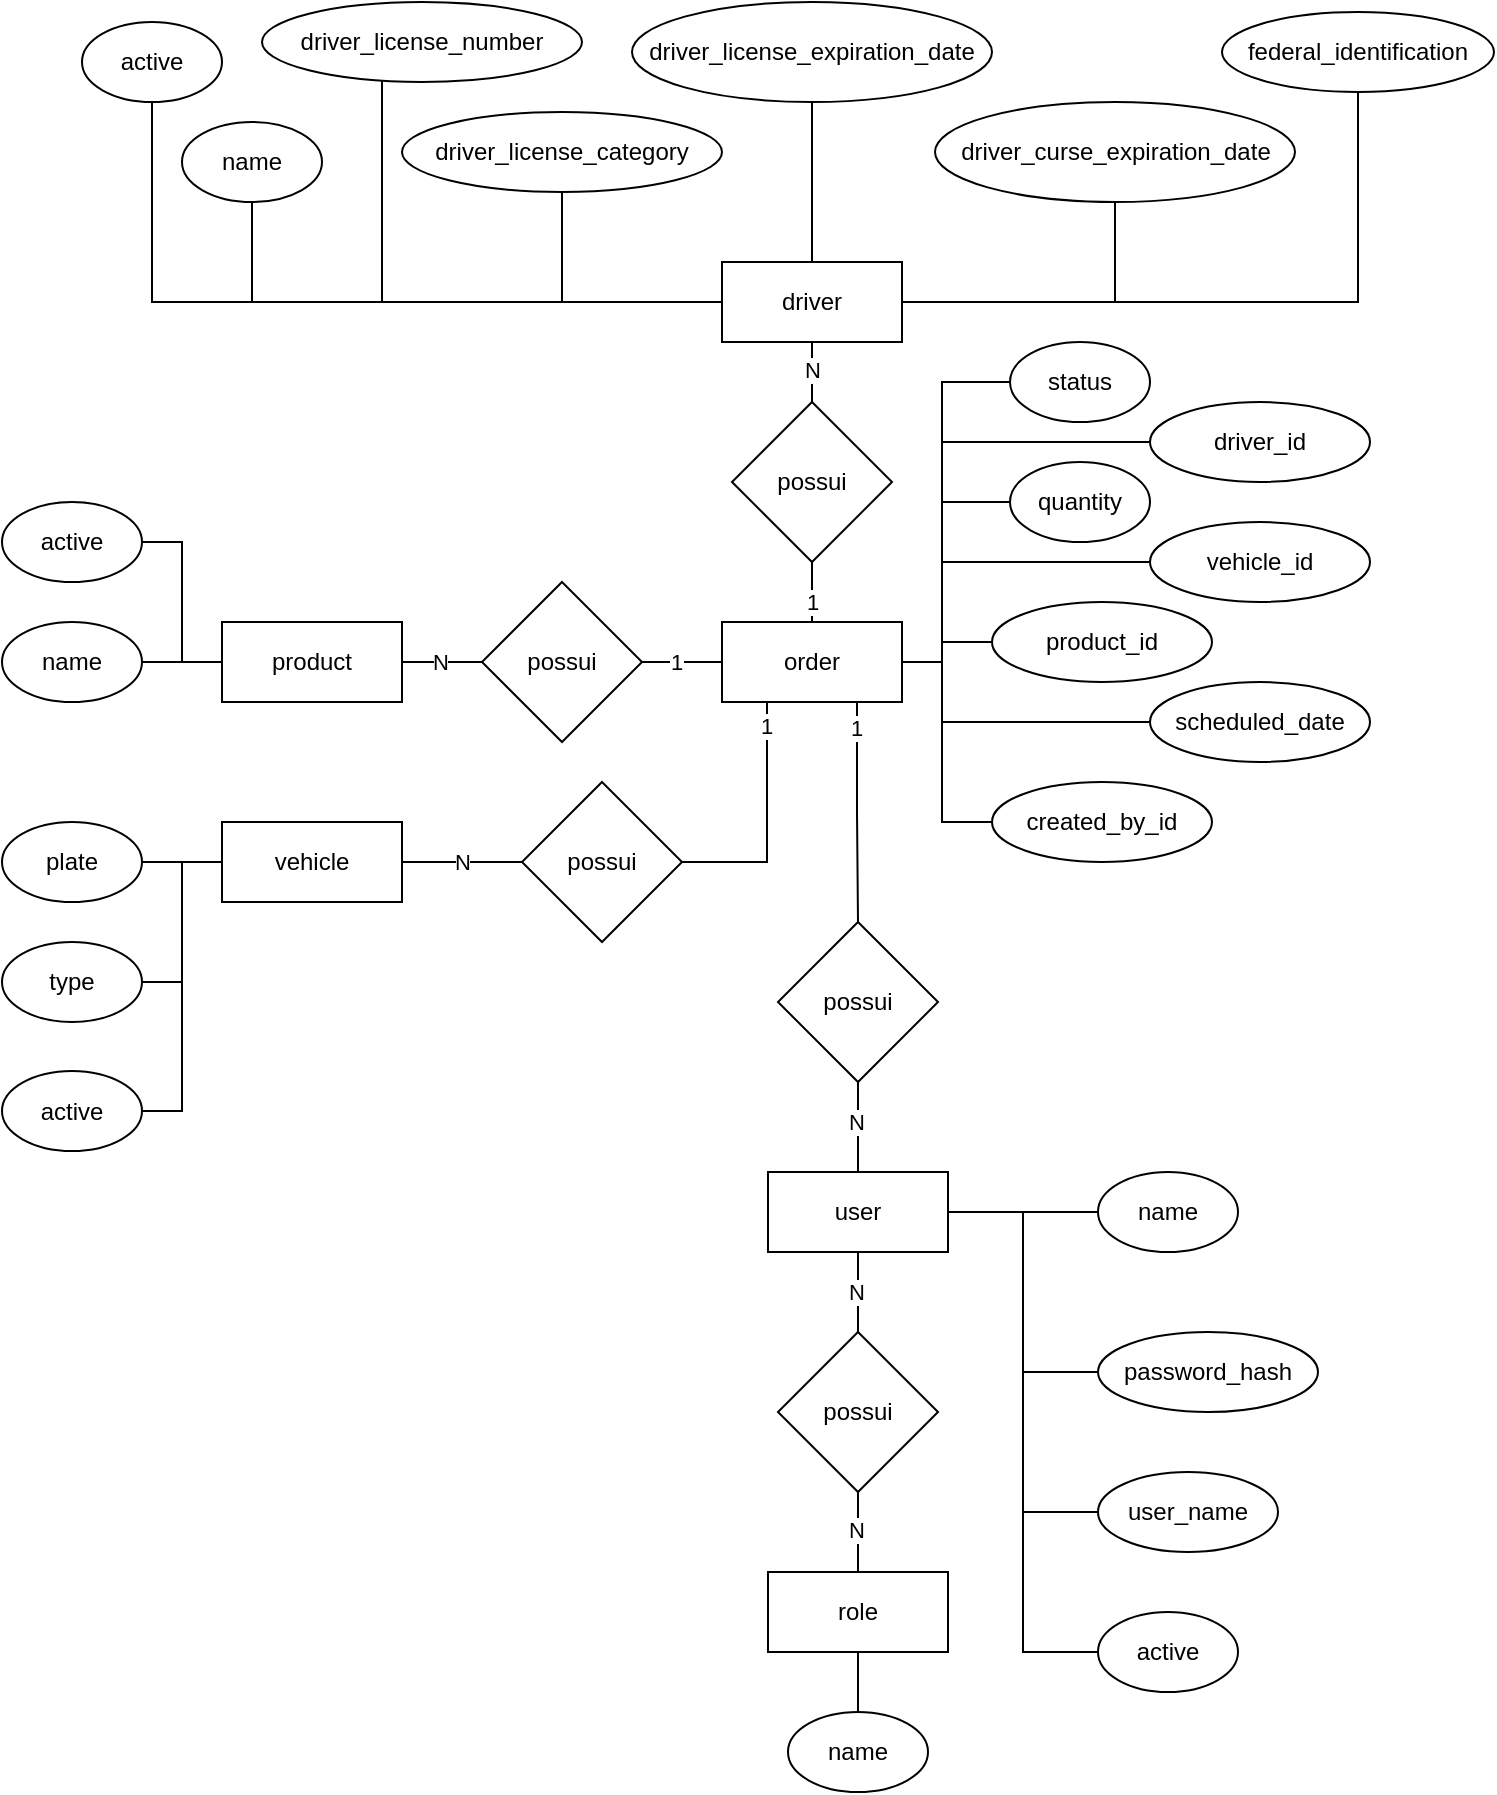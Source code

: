 <mxfile version="20.5.3" type="onedrive"><diagram id="HVvu0RddOuVQjlMrdyTZ" name="Página-1"><mxGraphModel grid="1" page="1" gridSize="10" guides="1" tooltips="1" connect="1" arrows="1" fold="1" pageScale="1" pageWidth="827" pageHeight="1169" math="0" shadow="0"><root><mxCell id="0"/><mxCell id="1" parent="0"/><mxCell id="5NxnFfdVXCCZ76Hayl01-6" style="edgeStyle=orthogonalEdgeStyle;rounded=0;orthogonalLoop=1;jettySize=auto;html=1;entryX=0.5;entryY=1;entryDx=0;entryDy=0;endArrow=none;endFill=0;" edge="1" parent="1" source="5NxnFfdVXCCZ76Hayl01-1" target="5NxnFfdVXCCZ76Hayl01-2"><mxGeometry relative="1" as="geometry"/></mxCell><mxCell id="5NxnFfdVXCCZ76Hayl01-8" value="1" style="edgeLabel;html=1;align=center;verticalAlign=middle;resizable=0;points=[];" connectable="0" vertex="1" parent="5NxnFfdVXCCZ76Hayl01-6"><mxGeometry x="-0.632" y="1" relative="1" as="geometry"><mxPoint x="1" y="-1" as="offset"/></mxGeometry></mxCell><mxCell id="5NxnFfdVXCCZ76Hayl01-11" style="edgeStyle=orthogonalEdgeStyle;rounded=0;orthogonalLoop=1;jettySize=auto;html=1;entryX=1;entryY=0.5;entryDx=0;entryDy=0;endArrow=none;endFill=0;" edge="1" parent="1" source="5NxnFfdVXCCZ76Hayl01-1" target="5NxnFfdVXCCZ76Hayl01-10"><mxGeometry relative="1" as="geometry"/></mxCell><mxCell id="5NxnFfdVXCCZ76Hayl01-13" value="1" style="edgeLabel;html=1;align=center;verticalAlign=middle;resizable=0;points=[];" connectable="0" vertex="1" parent="5NxnFfdVXCCZ76Hayl01-11"><mxGeometry x="0.171" relative="1" as="geometry"><mxPoint as="offset"/></mxGeometry></mxCell><mxCell id="5NxnFfdVXCCZ76Hayl01-17" style="edgeStyle=orthogonalEdgeStyle;rounded=0;orthogonalLoop=1;jettySize=auto;html=1;entryX=1;entryY=0.5;entryDx=0;entryDy=0;endArrow=none;endFill=0;exitX=0.25;exitY=1;exitDx=0;exitDy=0;" edge="1" parent="1" source="5NxnFfdVXCCZ76Hayl01-1" target="5NxnFfdVXCCZ76Hayl01-16"><mxGeometry relative="1" as="geometry"><Array as="points"><mxPoint x="223" y="450"/></Array></mxGeometry></mxCell><mxCell id="5NxnFfdVXCCZ76Hayl01-18" value="1" style="edgeLabel;html=1;align=center;verticalAlign=middle;resizable=0;points=[];" connectable="0" vertex="1" parent="5NxnFfdVXCCZ76Hayl01-17"><mxGeometry x="-0.856" y="-1" relative="1" as="geometry"><mxPoint y="3" as="offset"/></mxGeometry></mxCell><mxCell id="5NxnFfdVXCCZ76Hayl01-61" value="" style="edgeStyle=orthogonalEdgeStyle;rounded=0;orthogonalLoop=1;jettySize=auto;html=1;endArrow=none;endFill=0;" edge="1" parent="1" source="5NxnFfdVXCCZ76Hayl01-1" target="5NxnFfdVXCCZ76Hayl01-37"><mxGeometry relative="1" as="geometry"><Array as="points"><mxPoint x="310" y="350"/><mxPoint x="310" y="270"/></Array></mxGeometry></mxCell><mxCell id="5NxnFfdVXCCZ76Hayl01-63" style="edgeStyle=orthogonalEdgeStyle;rounded=0;orthogonalLoop=1;jettySize=auto;html=1;entryX=0;entryY=0.5;entryDx=0;entryDy=0;endArrow=none;endFill=0;" edge="1" parent="1" source="5NxnFfdVXCCZ76Hayl01-1" target="5NxnFfdVXCCZ76Hayl01-62"><mxGeometry relative="1" as="geometry"><Array as="points"><mxPoint x="310" y="350"/><mxPoint x="310" y="210"/></Array></mxGeometry></mxCell><mxCell id="5NxnFfdVXCCZ76Hayl01-84" style="edgeStyle=orthogonalEdgeStyle;rounded=0;orthogonalLoop=1;jettySize=auto;html=1;exitX=0.75;exitY=1;exitDx=0;exitDy=0;endArrow=none;endFill=0;" edge="1" parent="1" source="5NxnFfdVXCCZ76Hayl01-1" target="5NxnFfdVXCCZ76Hayl01-20"><mxGeometry relative="1" as="geometry"/></mxCell><mxCell id="5NxnFfdVXCCZ76Hayl01-85" value="1" style="edgeLabel;html=1;align=center;verticalAlign=middle;resizable=0;points=[];" connectable="0" vertex="1" parent="5NxnFfdVXCCZ76Hayl01-84"><mxGeometry x="-0.737" y="-1" relative="1" as="geometry"><mxPoint y="-2" as="offset"/></mxGeometry></mxCell><mxCell id="5NxnFfdVXCCZ76Hayl01-86" style="edgeStyle=orthogonalEdgeStyle;rounded=0;orthogonalLoop=1;jettySize=auto;html=1;entryX=0;entryY=0.5;entryDx=0;entryDy=0;endArrow=none;endFill=0;" edge="1" parent="1" source="5NxnFfdVXCCZ76Hayl01-1" target="5NxnFfdVXCCZ76Hayl01-73"><mxGeometry relative="1" as="geometry"><Array as="points"><mxPoint x="310" y="350"/><mxPoint x="310" y="430"/></Array></mxGeometry></mxCell><mxCell id="5NxnFfdVXCCZ76Hayl01-1" value="order" style="rounded=0;whiteSpace=wrap;html=1;" vertex="1" parent="1"><mxGeometry x="200" y="330" width="90" height="40" as="geometry"/></mxCell><mxCell id="5NxnFfdVXCCZ76Hayl01-5" style="edgeStyle=orthogonalEdgeStyle;rounded=0;orthogonalLoop=1;jettySize=auto;html=1;entryX=0.5;entryY=1;entryDx=0;entryDy=0;endArrow=none;endFill=0;" edge="1" parent="1" source="5NxnFfdVXCCZ76Hayl01-2" target="5NxnFfdVXCCZ76Hayl01-4"><mxGeometry relative="1" as="geometry"/></mxCell><mxCell id="5NxnFfdVXCCZ76Hayl01-7" value="N" style="edgeLabel;html=1;align=center;verticalAlign=middle;resizable=0;points=[];" connectable="0" vertex="1" parent="5NxnFfdVXCCZ76Hayl01-5"><mxGeometry x="0.045" y="1" relative="1" as="geometry"><mxPoint x="-1" y="-2" as="offset"/></mxGeometry></mxCell><mxCell id="5NxnFfdVXCCZ76Hayl01-2" value="possui" style="rhombus;whiteSpace=wrap;html=1;" vertex="1" parent="1"><mxGeometry x="205" y="220" width="80" height="80" as="geometry"/></mxCell><mxCell id="5NxnFfdVXCCZ76Hayl01-45" style="edgeStyle=orthogonalEdgeStyle;rounded=0;orthogonalLoop=1;jettySize=auto;html=1;entryX=0.5;entryY=1;entryDx=0;entryDy=0;endArrow=none;endFill=0;" edge="1" parent="1" source="5NxnFfdVXCCZ76Hayl01-4" target="5NxnFfdVXCCZ76Hayl01-33"><mxGeometry relative="1" as="geometry"/></mxCell><mxCell id="5NxnFfdVXCCZ76Hayl01-46" style="edgeStyle=orthogonalEdgeStyle;rounded=0;orthogonalLoop=1;jettySize=auto;html=1;entryX=0.5;entryY=1;entryDx=0;entryDy=0;endArrow=none;endFill=0;" edge="1" parent="1" source="5NxnFfdVXCCZ76Hayl01-4" target="5NxnFfdVXCCZ76Hayl01-39"><mxGeometry relative="1" as="geometry"/></mxCell><mxCell id="5NxnFfdVXCCZ76Hayl01-48" style="edgeStyle=orthogonalEdgeStyle;rounded=0;orthogonalLoop=1;jettySize=auto;html=1;endArrow=none;endFill=0;" edge="1" parent="1" source="5NxnFfdVXCCZ76Hayl01-4" target="5NxnFfdVXCCZ76Hayl01-40"><mxGeometry relative="1" as="geometry"><Array as="points"><mxPoint x="30" y="170"/></Array></mxGeometry></mxCell><mxCell id="5NxnFfdVXCCZ76Hayl01-49" style="edgeStyle=orthogonalEdgeStyle;rounded=0;orthogonalLoop=1;jettySize=auto;html=1;entryX=0.5;entryY=0.5;entryDx=0;entryDy=0;entryPerimeter=0;endArrow=none;endFill=0;" edge="1" parent="1" source="5NxnFfdVXCCZ76Hayl01-4" target="5NxnFfdVXCCZ76Hayl01-41"><mxGeometry relative="1" as="geometry"><Array as="points"><mxPoint x="120" y="170"/></Array></mxGeometry></mxCell><mxCell id="5NxnFfdVXCCZ76Hayl01-51" style="edgeStyle=orthogonalEdgeStyle;rounded=0;orthogonalLoop=1;jettySize=auto;html=1;endArrow=none;endFill=0;" edge="1" parent="1" source="5NxnFfdVXCCZ76Hayl01-4" target="5NxnFfdVXCCZ76Hayl01-43"><mxGeometry relative="1" as="geometry"/></mxCell><mxCell id="5NxnFfdVXCCZ76Hayl01-52" style="edgeStyle=orthogonalEdgeStyle;rounded=0;orthogonalLoop=1;jettySize=auto;html=1;endArrow=none;endFill=0;" edge="1" parent="1" source="5NxnFfdVXCCZ76Hayl01-4" target="5NxnFfdVXCCZ76Hayl01-44"><mxGeometry relative="1" as="geometry"/></mxCell><mxCell id="5NxnFfdVXCCZ76Hayl01-82" value="" style="edgeStyle=orthogonalEdgeStyle;rounded=0;orthogonalLoop=1;jettySize=auto;html=1;endArrow=none;endFill=0;" edge="1" parent="1" source="5NxnFfdVXCCZ76Hayl01-4" target="5NxnFfdVXCCZ76Hayl01-42"><mxGeometry relative="1" as="geometry"/></mxCell><mxCell id="5NxnFfdVXCCZ76Hayl01-4" value="driver" style="rounded=0;whiteSpace=wrap;html=1;" vertex="1" parent="1"><mxGeometry x="200" y="150" width="90" height="40" as="geometry"/></mxCell><mxCell id="5NxnFfdVXCCZ76Hayl01-55" style="edgeStyle=orthogonalEdgeStyle;rounded=0;orthogonalLoop=1;jettySize=auto;html=1;entryX=1;entryY=0.5;entryDx=0;entryDy=0;endArrow=none;endFill=0;" edge="1" parent="1" source="5NxnFfdVXCCZ76Hayl01-9" target="5NxnFfdVXCCZ76Hayl01-35"><mxGeometry relative="1" as="geometry"/></mxCell><mxCell id="5NxnFfdVXCCZ76Hayl01-9" value="product" style="rounded=0;whiteSpace=wrap;html=1;" vertex="1" parent="1"><mxGeometry x="-50" y="330" width="90" height="40" as="geometry"/></mxCell><mxCell id="5NxnFfdVXCCZ76Hayl01-12" style="edgeStyle=orthogonalEdgeStyle;rounded=0;orthogonalLoop=1;jettySize=auto;html=1;entryX=1;entryY=0.5;entryDx=0;entryDy=0;endArrow=none;endFill=0;" edge="1" parent="1" source="5NxnFfdVXCCZ76Hayl01-10" target="5NxnFfdVXCCZ76Hayl01-9"><mxGeometry relative="1" as="geometry"/></mxCell><mxCell id="5NxnFfdVXCCZ76Hayl01-14" value="N" style="edgeLabel;html=1;align=center;verticalAlign=middle;resizable=0;points=[];" connectable="0" vertex="1" parent="5NxnFfdVXCCZ76Hayl01-12"><mxGeometry x="0.067" relative="1" as="geometry"><mxPoint as="offset"/></mxGeometry></mxCell><mxCell id="5NxnFfdVXCCZ76Hayl01-10" value="possui" style="rhombus;whiteSpace=wrap;html=1;" vertex="1" parent="1"><mxGeometry x="80" y="310" width="80" height="80" as="geometry"/></mxCell><mxCell id="5NxnFfdVXCCZ76Hayl01-58" style="edgeStyle=orthogonalEdgeStyle;rounded=0;orthogonalLoop=1;jettySize=auto;html=1;endArrow=none;endFill=0;" edge="1" parent="1" source="5NxnFfdVXCCZ76Hayl01-15" target="5NxnFfdVXCCZ76Hayl01-57"><mxGeometry relative="1" as="geometry"/></mxCell><mxCell id="5NxnFfdVXCCZ76Hayl01-59" style="edgeStyle=orthogonalEdgeStyle;rounded=0;orthogonalLoop=1;jettySize=auto;html=1;entryX=1;entryY=0.5;entryDx=0;entryDy=0;endArrow=none;endFill=0;" edge="1" parent="1" source="5NxnFfdVXCCZ76Hayl01-15" target="5NxnFfdVXCCZ76Hayl01-56"><mxGeometry relative="1" as="geometry"/></mxCell><mxCell id="5NxnFfdVXCCZ76Hayl01-60" style="edgeStyle=orthogonalEdgeStyle;rounded=0;orthogonalLoop=1;jettySize=auto;html=1;entryX=1;entryY=0.5;entryDx=0;entryDy=0;endArrow=none;endFill=0;" edge="1" parent="1" source="5NxnFfdVXCCZ76Hayl01-15" target="5NxnFfdVXCCZ76Hayl01-36"><mxGeometry relative="1" as="geometry"/></mxCell><mxCell id="5NxnFfdVXCCZ76Hayl01-15" value="vehicle" style="rounded=0;whiteSpace=wrap;html=1;" vertex="1" parent="1"><mxGeometry x="-50" y="430" width="90" height="40" as="geometry"/></mxCell><mxCell id="5NxnFfdVXCCZ76Hayl01-19" value="N" style="edgeStyle=orthogonalEdgeStyle;rounded=0;orthogonalLoop=1;jettySize=auto;html=1;entryX=1;entryY=0.5;entryDx=0;entryDy=0;endArrow=none;endFill=0;" edge="1" parent="1" source="5NxnFfdVXCCZ76Hayl01-16" target="5NxnFfdVXCCZ76Hayl01-15"><mxGeometry relative="1" as="geometry"/></mxCell><mxCell id="5NxnFfdVXCCZ76Hayl01-16" value="possui" style="rhombus;whiteSpace=wrap;html=1;" vertex="1" parent="1"><mxGeometry x="100" y="410" width="80" height="80" as="geometry"/></mxCell><mxCell id="5NxnFfdVXCCZ76Hayl01-23" value="" style="edgeStyle=orthogonalEdgeStyle;rounded=0;orthogonalLoop=1;jettySize=auto;html=1;endArrow=none;endFill=0;" edge="1" parent="1" source="5NxnFfdVXCCZ76Hayl01-20" target="5NxnFfdVXCCZ76Hayl01-22"><mxGeometry relative="1" as="geometry"/></mxCell><mxCell id="5NxnFfdVXCCZ76Hayl01-25" value="N" style="edgeLabel;html=1;align=center;verticalAlign=middle;resizable=0;points=[];" connectable="0" vertex="1" parent="5NxnFfdVXCCZ76Hayl01-23"><mxGeometry x="-0.091" y="-1" relative="1" as="geometry"><mxPoint y="-1" as="offset"/></mxGeometry></mxCell><mxCell id="5NxnFfdVXCCZ76Hayl01-20" value="possui" style="rhombus;whiteSpace=wrap;html=1;" vertex="1" parent="1"><mxGeometry x="228" y="480" width="80" height="80" as="geometry"/></mxCell><mxCell id="5NxnFfdVXCCZ76Hayl01-28" value="" style="edgeStyle=orthogonalEdgeStyle;rounded=0;orthogonalLoop=1;jettySize=auto;html=1;endArrow=none;endFill=0;" edge="1" parent="1" source="5NxnFfdVXCCZ76Hayl01-22" target="5NxnFfdVXCCZ76Hayl01-27"><mxGeometry relative="1" as="geometry"/></mxCell><mxCell id="5NxnFfdVXCCZ76Hayl01-31" value="N" style="edgeLabel;html=1;align=center;verticalAlign=middle;resizable=0;points=[];" connectable="0" vertex="1" parent="5NxnFfdVXCCZ76Hayl01-28"><mxGeometry x="-0.217" y="-1" relative="1" as="geometry"><mxPoint y="4" as="offset"/></mxGeometry></mxCell><mxCell id="5NxnFfdVXCCZ76Hayl01-22" value="user" style="rounded=0;whiteSpace=wrap;html=1;" vertex="1" parent="1"><mxGeometry x="223" y="605" width="90" height="40" as="geometry"/></mxCell><mxCell id="5NxnFfdVXCCZ76Hayl01-30" value="" style="edgeStyle=orthogonalEdgeStyle;rounded=0;orthogonalLoop=1;jettySize=auto;html=1;endArrow=none;endFill=0;" edge="1" parent="1" source="5NxnFfdVXCCZ76Hayl01-27" target="5NxnFfdVXCCZ76Hayl01-29"><mxGeometry relative="1" as="geometry"/></mxCell><mxCell id="5NxnFfdVXCCZ76Hayl01-32" value="N" style="edgeLabel;html=1;align=center;verticalAlign=middle;resizable=0;points=[];" connectable="0" vertex="1" parent="5NxnFfdVXCCZ76Hayl01-30"><mxGeometry x="-0.05" y="-1" relative="1" as="geometry"><mxPoint as="offset"/></mxGeometry></mxCell><mxCell id="5NxnFfdVXCCZ76Hayl01-27" value="possui" style="rhombus;whiteSpace=wrap;html=1;" vertex="1" parent="1"><mxGeometry x="228" y="685" width="80" height="80" as="geometry"/></mxCell><mxCell id="5NxnFfdVXCCZ76Hayl01-72" style="edgeStyle=orthogonalEdgeStyle;rounded=0;orthogonalLoop=1;jettySize=auto;html=1;endArrow=none;endFill=0;" edge="1" parent="1" source="5NxnFfdVXCCZ76Hayl01-29" target="5NxnFfdVXCCZ76Hayl01-71"><mxGeometry relative="1" as="geometry"/></mxCell><mxCell id="5NxnFfdVXCCZ76Hayl01-29" value="role" style="rounded=0;whiteSpace=wrap;html=1;" vertex="1" parent="1"><mxGeometry x="223" y="805" width="90" height="40" as="geometry"/></mxCell><mxCell id="5NxnFfdVXCCZ76Hayl01-33" value="active" style="ellipse;whiteSpace=wrap;html=1;" vertex="1" parent="1"><mxGeometry x="-120" y="30" width="70" height="40" as="geometry"/></mxCell><mxCell id="5NxnFfdVXCCZ76Hayl01-35" value="active" style="ellipse;whiteSpace=wrap;html=1;" vertex="1" parent="1"><mxGeometry x="-160" y="270" width="70" height="40" as="geometry"/></mxCell><mxCell id="5NxnFfdVXCCZ76Hayl01-36" value="active" style="ellipse;whiteSpace=wrap;html=1;" vertex="1" parent="1"><mxGeometry x="-160" y="554.5" width="70" height="40" as="geometry"/></mxCell><mxCell id="5NxnFfdVXCCZ76Hayl01-37" value="quantity" style="ellipse;whiteSpace=wrap;html=1;" vertex="1" parent="1"><mxGeometry x="344" y="250" width="70" height="40" as="geometry"/></mxCell><mxCell id="5NxnFfdVXCCZ76Hayl01-70" style="edgeStyle=orthogonalEdgeStyle;rounded=0;orthogonalLoop=1;jettySize=auto;html=1;entryX=1;entryY=0.5;entryDx=0;entryDy=0;endArrow=none;endFill=0;" edge="1" parent="1" source="5NxnFfdVXCCZ76Hayl01-38" target="5NxnFfdVXCCZ76Hayl01-22"><mxGeometry relative="1" as="geometry"/></mxCell><mxCell id="5NxnFfdVXCCZ76Hayl01-38" value="active" style="ellipse;whiteSpace=wrap;html=1;" vertex="1" parent="1"><mxGeometry x="388" y="825" width="70" height="40" as="geometry"/></mxCell><mxCell id="5NxnFfdVXCCZ76Hayl01-39" value="name" style="ellipse;whiteSpace=wrap;html=1;" vertex="1" parent="1"><mxGeometry x="-70" y="80" width="70" height="40" as="geometry"/></mxCell><mxCell id="5NxnFfdVXCCZ76Hayl01-40" value="driver_license_number" style="ellipse;whiteSpace=wrap;html=1;" vertex="1" parent="1"><mxGeometry x="-30" y="20" width="160" height="40" as="geometry"/></mxCell><mxCell id="5NxnFfdVXCCZ76Hayl01-41" value="driver_license_category" style="ellipse;whiteSpace=wrap;html=1;" vertex="1" parent="1"><mxGeometry x="40" y="75" width="160" height="40" as="geometry"/></mxCell><mxCell id="5NxnFfdVXCCZ76Hayl01-42" value="driver_license_expiration_date" style="ellipse;whiteSpace=wrap;html=1;" vertex="1" parent="1"><mxGeometry x="155" y="20" width="180" height="50" as="geometry"/></mxCell><mxCell id="5NxnFfdVXCCZ76Hayl01-43" value="driver_curse_expiration_date" style="ellipse;whiteSpace=wrap;html=1;" vertex="1" parent="1"><mxGeometry x="306.5" y="70" width="180" height="50" as="geometry"/></mxCell><mxCell id="5NxnFfdVXCCZ76Hayl01-44" value="federal_identification" style="ellipse;whiteSpace=wrap;html=1;" vertex="1" parent="1"><mxGeometry x="450" y="25" width="136" height="40" as="geometry"/></mxCell><mxCell id="5NxnFfdVXCCZ76Hayl01-54" value="" style="edgeStyle=orthogonalEdgeStyle;rounded=0;orthogonalLoop=1;jettySize=auto;html=1;endArrow=none;endFill=0;" edge="1" parent="1" source="5NxnFfdVXCCZ76Hayl01-53" target="5NxnFfdVXCCZ76Hayl01-9"><mxGeometry relative="1" as="geometry"/></mxCell><mxCell id="5NxnFfdVXCCZ76Hayl01-53" value="name" style="ellipse;whiteSpace=wrap;html=1;" vertex="1" parent="1"><mxGeometry x="-160" y="330" width="70" height="40" as="geometry"/></mxCell><mxCell id="5NxnFfdVXCCZ76Hayl01-56" value="type" style="ellipse;whiteSpace=wrap;html=1;" vertex="1" parent="1"><mxGeometry x="-160" y="490" width="70" height="40" as="geometry"/></mxCell><mxCell id="5NxnFfdVXCCZ76Hayl01-57" value="plate" style="ellipse;whiteSpace=wrap;html=1;" vertex="1" parent="1"><mxGeometry x="-160" y="430" width="70" height="40" as="geometry"/></mxCell><mxCell id="5NxnFfdVXCCZ76Hayl01-62" value="status" style="ellipse;whiteSpace=wrap;html=1;" vertex="1" parent="1"><mxGeometry x="344" y="190" width="70" height="40" as="geometry"/></mxCell><mxCell id="5NxnFfdVXCCZ76Hayl01-67" style="edgeStyle=orthogonalEdgeStyle;rounded=0;orthogonalLoop=1;jettySize=auto;html=1;entryX=1;entryY=0.5;entryDx=0;entryDy=0;endArrow=none;endFill=0;" edge="1" parent="1" source="5NxnFfdVXCCZ76Hayl01-64" target="5NxnFfdVXCCZ76Hayl01-22"><mxGeometry relative="1" as="geometry"/></mxCell><mxCell id="5NxnFfdVXCCZ76Hayl01-64" value="name" style="ellipse;whiteSpace=wrap;html=1;" vertex="1" parent="1"><mxGeometry x="388" y="605" width="70" height="40" as="geometry"/></mxCell><mxCell id="5NxnFfdVXCCZ76Hayl01-68" style="edgeStyle=orthogonalEdgeStyle;rounded=0;orthogonalLoop=1;jettySize=auto;html=1;entryX=1;entryY=0.5;entryDx=0;entryDy=0;endArrow=none;endFill=0;" edge="1" parent="1" source="5NxnFfdVXCCZ76Hayl01-65" target="5NxnFfdVXCCZ76Hayl01-22"><mxGeometry relative="1" as="geometry"/></mxCell><mxCell id="5NxnFfdVXCCZ76Hayl01-65" value="password_hash" style="ellipse;whiteSpace=wrap;html=1;" vertex="1" parent="1"><mxGeometry x="388" y="685" width="110" height="40" as="geometry"/></mxCell><mxCell id="5NxnFfdVXCCZ76Hayl01-69" style="edgeStyle=orthogonalEdgeStyle;rounded=0;orthogonalLoop=1;jettySize=auto;html=1;entryX=1;entryY=0.5;entryDx=0;entryDy=0;endArrow=none;endFill=0;" edge="1" parent="1" source="5NxnFfdVXCCZ76Hayl01-66" target="5NxnFfdVXCCZ76Hayl01-22"><mxGeometry relative="1" as="geometry"/></mxCell><mxCell id="5NxnFfdVXCCZ76Hayl01-66" value="user_name" style="ellipse;whiteSpace=wrap;html=1;" vertex="1" parent="1"><mxGeometry x="388" y="755" width="90" height="40" as="geometry"/></mxCell><mxCell id="5NxnFfdVXCCZ76Hayl01-71" value="name" style="ellipse;whiteSpace=wrap;html=1;" vertex="1" parent="1"><mxGeometry x="233" y="875" width="70" height="40" as="geometry"/></mxCell><mxCell id="5NxnFfdVXCCZ76Hayl01-73" value="created_by_id" style="ellipse;whiteSpace=wrap;html=1;" vertex="1" parent="1"><mxGeometry x="335" y="410" width="110" height="40" as="geometry"/></mxCell><mxCell id="5NxnFfdVXCCZ76Hayl01-78" style="edgeStyle=orthogonalEdgeStyle;rounded=0;orthogonalLoop=1;jettySize=auto;html=1;endArrow=none;endFill=0;exitX=0;exitY=0.5;exitDx=0;exitDy=0;" edge="1" parent="1" source="5NxnFfdVXCCZ76Hayl01-74" target="5NxnFfdVXCCZ76Hayl01-1"><mxGeometry relative="1" as="geometry"><Array as="points"><mxPoint x="414" y="240"/><mxPoint x="310" y="240"/><mxPoint x="310" y="350"/></Array></mxGeometry></mxCell><mxCell id="5NxnFfdVXCCZ76Hayl01-74" value="driver_id" style="ellipse;whiteSpace=wrap;html=1;" vertex="1" parent="1"><mxGeometry x="414" y="220" width="110" height="40" as="geometry"/></mxCell><mxCell id="5NxnFfdVXCCZ76Hayl01-81" style="edgeStyle=orthogonalEdgeStyle;rounded=0;orthogonalLoop=1;jettySize=auto;html=1;entryX=1;entryY=0.5;entryDx=0;entryDy=0;endArrow=none;endFill=0;" edge="1" parent="1" source="5NxnFfdVXCCZ76Hayl01-75" target="5NxnFfdVXCCZ76Hayl01-1"><mxGeometry relative="1" as="geometry"><Array as="points"><mxPoint x="310" y="380"/><mxPoint x="310" y="350"/></Array></mxGeometry></mxCell><mxCell id="5NxnFfdVXCCZ76Hayl01-75" value="scheduled_date" style="ellipse;whiteSpace=wrap;html=1;" vertex="1" parent="1"><mxGeometry x="414" y="360" width="110" height="40" as="geometry"/></mxCell><mxCell id="5NxnFfdVXCCZ76Hayl01-79" style="edgeStyle=orthogonalEdgeStyle;rounded=0;orthogonalLoop=1;jettySize=auto;html=1;entryX=1;entryY=0.5;entryDx=0;entryDy=0;endArrow=none;endFill=0;" edge="1" parent="1" source="5NxnFfdVXCCZ76Hayl01-76" target="5NxnFfdVXCCZ76Hayl01-1"><mxGeometry relative="1" as="geometry"><Array as="points"><mxPoint x="310" y="300"/><mxPoint x="310" y="350"/></Array></mxGeometry></mxCell><mxCell id="5NxnFfdVXCCZ76Hayl01-76" value="vehicle_id" style="ellipse;whiteSpace=wrap;html=1;" vertex="1" parent="1"><mxGeometry x="414" y="280" width="110" height="40" as="geometry"/></mxCell><mxCell id="5NxnFfdVXCCZ76Hayl01-80" style="edgeStyle=orthogonalEdgeStyle;rounded=0;orthogonalLoop=1;jettySize=auto;html=1;entryX=1;entryY=0.5;entryDx=0;entryDy=0;endArrow=none;endFill=0;" edge="1" parent="1" source="5NxnFfdVXCCZ76Hayl01-77" target="5NxnFfdVXCCZ76Hayl01-1"><mxGeometry relative="1" as="geometry"><Array as="points"><mxPoint x="310" y="340"/><mxPoint x="310" y="350"/></Array></mxGeometry></mxCell><mxCell id="5NxnFfdVXCCZ76Hayl01-77" value="product_id" style="ellipse;whiteSpace=wrap;html=1;" vertex="1" parent="1"><mxGeometry x="335" y="320" width="110" height="40" as="geometry"/></mxCell></root></mxGraphModel></diagram></mxfile>